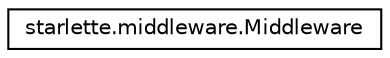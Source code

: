 digraph "Graphical Class Hierarchy"
{
 // LATEX_PDF_SIZE
  edge [fontname="Helvetica",fontsize="10",labelfontname="Helvetica",labelfontsize="10"];
  node [fontname="Helvetica",fontsize="10",shape=record];
  rankdir="LR";
  Node0 [label="starlette.middleware.Middleware",height=0.2,width=0.4,color="black", fillcolor="white", style="filled",URL="$classstarlette_1_1middleware_1_1Middleware.html",tooltip=" "];
}
